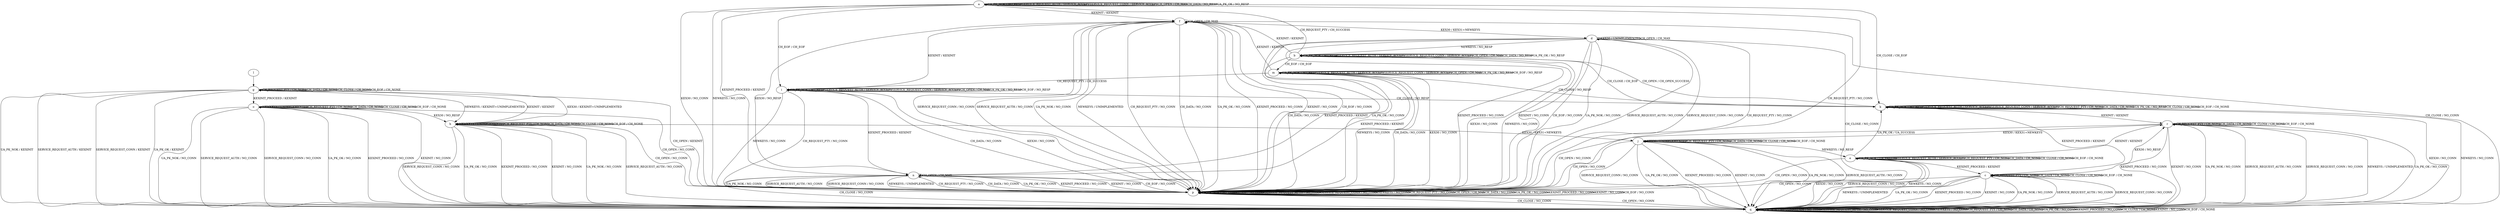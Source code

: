 digraph "" {
	graph ["Incoming time"=0.04613041877746582,
		"Outgoing time"=0.09636092185974121,
		Output="{'States': 18, 'Transitions': 222, 'Filename': '../results/ssh/DropBear-DropBear-yices-5.dot'}",
		Reference="{'States': 18, 'Transitions': 222, 'Filename': '../subjects/ssh/DropBear.dot'}",
		Solver=yices,
		Updated="{'States': 18, 'Transitions': 222, 'Filename': '../subjects/ssh/DropBear.dot'}",
		"f-measure"=1.0,
		precision=1.0,
		recall=1.0
	];
	a -> a	[key=0,
		label="UA_PK_NOK / NO_RESP"];
	a -> a	[key=1,
		label="SERVICE_REQUEST_AUTH / SERVICE_ACCEPT"];
	a -> a	[key=2,
		label="SERVICE_REQUEST_CONN / SERVICE_ACCEPT"];
	a -> a	[key=3,
		label="CH_OPEN / CH_MAX"];
	a -> a	[key=4,
		label="CH_DATA / NO_RESP"];
	a -> a	[key=5,
		label="UA_PK_OK / NO_RESP"];
	a -> f	[key=0,
		label="KEXINIT / KEXINIT"];
	a -> i	[key=0,
		label="CH_EOF / CH_EOF"];
	a -> k	[key=0,
		label="CH_CLOSE / CH_EOF"];
	a -> n	[key=0,
		label="KEXINIT_PROCEED / KEXINIT"];
	a -> p	[key=0,
		label="KEX30 / NO_CONN"];
	a -> p	[key=1,
		label="NEWKEYS / NO_CONN"];
	a -> p	[key=2,
		label="CH_REQUEST_PTY / NO_CONN"];
	b -> a	[key=0,
		label="CH_REQUEST_PTY / CH_SUCCESS"];
	b -> b	[key=0,
		label="UA_PK_NOK / NO_RESP"];
	b -> b	[key=1,
		label="SERVICE_REQUEST_AUTH / SERVICE_ACCEPT"];
	b -> b	[key=2,
		label="SERVICE_REQUEST_CONN / SERVICE_ACCEPT"];
	b -> b	[key=3,
		label="CH_OPEN / CH_MAX"];
	b -> b	[key=4,
		label="CH_DATA / NO_RESP"];
	b -> b	[key=5,
		label="UA_PK_OK / NO_RESP"];
	b -> f	[key=0,
		label="KEXINIT / KEXINIT"];
	b -> k	[key=0,
		label="CH_CLOSE / CH_EOF"];
	b -> m	[key=0,
		label="CH_EOF / CH_EOF"];
	b -> n	[key=0,
		label="KEXINIT_PROCEED / KEXINIT"];
	b -> p	[key=0,
		label="KEX30 / NO_CONN"];
	b -> p	[key=1,
		label="NEWKEYS / NO_CONN"];
	c -> c	[key=0,
		label="CH_REQUEST_PTY / CH_NONE"];
	c -> c	[key=1,
		label="CH_DATA / CH_NONE"];
	c -> c	[key=2,
		label="CH_CLOSE / CH_NONE"];
	c -> c	[key=3,
		label="CH_EOF / CH_NONE"];
	c -> p	[key=0,
		label="CH_OPEN / NO_CONN"];
	c -> q	[key=0,
		label="UA_PK_NOK / NO_CONN"];
	c -> q	[key=1,
		label="SERVICE_REQUEST_AUTH / NO_CONN"];
	c -> q	[key=2,
		label="SERVICE_REQUEST_CONN / NO_CONN"];
	c -> q	[key=3,
		label="NEWKEYS / UNIMPLEMENTED"];
	c -> q	[key=4,
		label="UA_PK_OK / NO_CONN"];
	c -> q	[key=5,
		label="KEXINIT_PROCEED / NO_CONN"];
	c -> q	[key=6,
		label="KEXINIT / NO_CONN"];
	c -> r	[key=0,
		label="KEX30 / NO_RESP"];
	d -> b	[key=0,
		label="NEWKEYS / NO_RESP"];
	d -> d	[key=0,
		label="KEX30 / UNIMPLEMENTED"];
	d -> d	[key=1,
		label="CH_OPEN / CH_MAX"];
	d -> p	[key=0,
		label="UA_PK_NOK / NO_CONN"];
	d -> p	[key=1,
		label="SERVICE_REQUEST_AUTH / NO_CONN"];
	d -> p	[key=2,
		label="SERVICE_REQUEST_CONN / NO_CONN"];
	d -> p	[key=3,
		label="CH_REQUEST_PTY / NO_CONN"];
	d -> p	[key=4,
		label="CH_DATA / NO_CONN"];
	d -> p	[key=5,
		label="UA_PK_OK / NO_CONN"];
	d -> p	[key=6,
		label="KEXINIT_PROCEED / NO_CONN"];
	d -> p	[key=7,
		label="KEXINIT / NO_CONN"];
	d -> p	[key=8,
		label="CH_EOF / NO_CONN"];
	d -> q	[key=0,
		label="CH_CLOSE / NO_CONN"];
	e -> c	[key=0,
		label="KEXINIT_PROCEED / KEXINIT"];
	e -> e	[key=0,
		label="UA_PK_NOK / UA_FAILURE"];
	e -> e	[key=1,
		label="SERVICE_REQUEST_AUTH / SERVICE_ACCEPT"];
	e -> e	[key=2,
		label="CH_REQUEST_PTY / CH_NONE"];
	e -> e	[key=3,
		label="CH_DATA / CH_NONE"];
	e -> e	[key=4,
		label="CH_CLOSE / CH_NONE"];
	e -> e	[key=5,
		label="CH_EOF / CH_NONE"];
	e -> k	[key=0,
		label="UA_PK_OK / UA_SUCCESS"];
	e -> p	[key=0,
		label="CH_OPEN / NO_CONN"];
	e -> q	[key=0,
		label="KEX30 / NO_CONN"];
	e -> q	[key=1,
		label="SERVICE_REQUEST_CONN / NO_CONN"];
	e -> q	[key=2,
		label="NEWKEYS / NO_CONN"];
	e -> r	[key=0,
		label="KEXINIT / KEXINIT"];
	f -> d	[key=0,
		label="KEX30 / KEX31+NEWKEYS"];
	f -> f	[key=0,
		label="CH_OPEN / CH_MAX"];
	f -> p	[key=0,
		label="UA_PK_NOK / NO_CONN"];
	f -> p	[key=1,
		label="SERVICE_REQUEST_AUTH / NO_CONN"];
	f -> p	[key=2,
		label="SERVICE_REQUEST_CONN / NO_CONN"];
	f -> p	[key=3,
		label="NEWKEYS / UNIMPLEMENTED"];
	f -> p	[key=4,
		label="CH_REQUEST_PTY / NO_CONN"];
	f -> p	[key=5,
		label="CH_DATA / NO_CONN"];
	f -> p	[key=6,
		label="UA_PK_OK / NO_CONN"];
	f -> p	[key=7,
		label="KEXINIT_PROCEED / NO_CONN"];
	f -> p	[key=8,
		label="KEXINIT / NO_CONN"];
	f -> p	[key=9,
		label="CH_EOF / NO_CONN"];
	f -> q	[key=0,
		label="CH_CLOSE / NO_CONN"];
	g -> g	[key=0,
		label="CH_REQUEST_PTY / CH_NONE"];
	g -> g	[key=1,
		label="CH_DATA / CH_NONE"];
	g -> g	[key=2,
		label="CH_CLOSE / CH_NONE"];
	g -> g	[key=3,
		label="CH_EOF / CH_NONE"];
	g -> h	[key=0,
		label="KEX30 / KEXINIT+UNIMPLEMENTED"];
	g -> h	[key=1,
		label="NEWKEYS / KEXINIT+UNIMPLEMENTED"];
	g -> h	[key=2,
		label="KEXINIT / KEXINIT"];
	g -> o	[key=0,
		label="KEXINIT_PROCEED / KEXINIT"];
	g -> p	[key=0,
		label="CH_OPEN / KEXINIT"];
	g -> q	[key=0,
		label="UA_PK_NOK / KEXINIT"];
	g -> q	[key=1,
		label="SERVICE_REQUEST_AUTH / KEXINIT"];
	g -> q	[key=2,
		label="SERVICE_REQUEST_CONN / KEXINIT"];
	g -> q	[key=3,
		label="UA_PK_OK / KEXINIT"];
	h -> h	[key=0,
		label="NEWKEYS / UNIMPLEMENTED"];
	h -> h	[key=1,
		label="CH_REQUEST_PTY / CH_NONE"];
	h -> h	[key=2,
		label="CH_DATA / CH_NONE"];
	h -> h	[key=3,
		label="CH_CLOSE / CH_NONE"];
	h -> h	[key=4,
		label="CH_EOF / CH_NONE"];
	h -> j	[key=0,
		label="KEX30 / KEX31+NEWKEYS"];
	h -> p	[key=0,
		label="CH_OPEN / NO_CONN"];
	h -> q	[key=0,
		label="UA_PK_NOK / NO_CONN"];
	h -> q	[key=1,
		label="SERVICE_REQUEST_AUTH / NO_CONN"];
	h -> q	[key=2,
		label="SERVICE_REQUEST_CONN / NO_CONN"];
	h -> q	[key=3,
		label="UA_PK_OK / NO_CONN"];
	h -> q	[key=4,
		label="KEXINIT_PROCEED / NO_CONN"];
	h -> q	[key=5,
		label="KEXINIT / NO_CONN"];
	i -> f	[key=0,
		label="KEXINIT / KEXINIT"];
	i -> i	[key=0,
		label="UA_PK_NOK / NO_RESP"];
	i -> i	[key=1,
		label="SERVICE_REQUEST_AUTH / SERVICE_ACCEPT"];
	i -> i	[key=2,
		label="SERVICE_REQUEST_CONN / SERVICE_ACCEPT"];
	i -> i	[key=3,
		label="CH_OPEN / CH_MAX"];
	i -> i	[key=4,
		label="UA_PK_OK / NO_RESP"];
	i -> i	[key=5,
		label="CH_EOF / NO_RESP"];
	i -> k	[key=0,
		label="CH_CLOSE / NO_RESP"];
	i -> n	[key=0,
		label="KEXINIT_PROCEED / KEXINIT"];
	i -> p	[key=0,
		label="KEX30 / NO_CONN"];
	i -> p	[key=1,
		label="NEWKEYS / NO_CONN"];
	i -> p	[key=2,
		label="CH_REQUEST_PTY / NO_CONN"];
	i -> p	[key=3,
		label="CH_DATA / NO_CONN"];
	j -> e	[key=0,
		label="NEWKEYS / NO_RESP"];
	j -> j	[key=0,
		label="KEX30 / UNIMPLEMENTED"];
	j -> j	[key=1,
		label="CH_REQUEST_PTY / CH_NONE"];
	j -> j	[key=2,
		label="CH_DATA / CH_NONE"];
	j -> j	[key=3,
		label="CH_CLOSE / CH_NONE"];
	j -> j	[key=4,
		label="CH_EOF / CH_NONE"];
	j -> p	[key=0,
		label="CH_OPEN / NO_CONN"];
	j -> q	[key=0,
		label="UA_PK_NOK / NO_CONN"];
	j -> q	[key=1,
		label="SERVICE_REQUEST_AUTH / NO_CONN"];
	j -> q	[key=2,
		label="SERVICE_REQUEST_CONN / NO_CONN"];
	j -> q	[key=3,
		label="UA_PK_OK / NO_CONN"];
	j -> q	[key=4,
		label="KEXINIT_PROCEED / NO_CONN"];
	j -> q	[key=5,
		label="KEXINIT / NO_CONN"];
	k -> b	[key=0,
		label="CH_OPEN / CH_OPEN_SUCCESS"];
	k -> c	[key=0,
		label="KEXINIT_PROCEED / KEXINIT"];
	k -> k	[key=0,
		label="UA_PK_NOK / NO_RESP"];
	k -> k	[key=1,
		label="SERVICE_REQUEST_AUTH / SERVICE_ACCEPT"];
	k -> k	[key=2,
		label="SERVICE_REQUEST_CONN / SERVICE_ACCEPT"];
	k -> k	[key=3,
		label="CH_REQUEST_PTY / CH_NONE"];
	k -> k	[key=4,
		label="CH_DATA / CH_NONE"];
	k -> k	[key=5,
		label="UA_PK_OK / NO_RESP"];
	k -> k	[key=6,
		label="CH_CLOSE / CH_NONE"];
	k -> k	[key=7,
		label="CH_EOF / CH_NONE"];
	k -> q	[key=0,
		label="KEX30 / NO_CONN"];
	k -> q	[key=1,
		label="NEWKEYS / NO_CONN"];
	k -> r	[key=0,
		label="KEXINIT / KEXINIT"];
	l -> g	[key=0];
	m -> f	[key=0,
		label="KEXINIT / KEXINIT"];
	m -> i	[key=0,
		label="CH_REQUEST_PTY / CH_SUCCESS"];
	m -> k	[key=0,
		label="CH_CLOSE / NO_RESP"];
	m -> m	[key=0,
		label="UA_PK_NOK / NO_RESP"];
	m -> m	[key=1,
		label="SERVICE_REQUEST_AUTH / SERVICE_ACCEPT"];
	m -> m	[key=2,
		label="SERVICE_REQUEST_CONN / SERVICE_ACCEPT"];
	m -> m	[key=3,
		label="CH_OPEN / CH_MAX"];
	m -> m	[key=4,
		label="UA_PK_OK / NO_RESP"];
	m -> m	[key=5,
		label="CH_EOF / NO_RESP"];
	m -> n	[key=0,
		label="KEXINIT_PROCEED / KEXINIT"];
	m -> p	[key=0,
		label="KEX30 / NO_CONN"];
	m -> p	[key=1,
		label="NEWKEYS / NO_CONN"];
	m -> p	[key=2,
		label="CH_DATA / NO_CONN"];
	n -> f	[key=0,
		label="KEX30 / NO_RESP"];
	n -> n	[key=0,
		label="CH_OPEN / CH_MAX"];
	n -> p	[key=0,
		label="UA_PK_NOK / NO_CONN"];
	n -> p	[key=1,
		label="SERVICE_REQUEST_AUTH / NO_CONN"];
	n -> p	[key=2,
		label="SERVICE_REQUEST_CONN / NO_CONN"];
	n -> p	[key=3,
		label="NEWKEYS / UNIMPLEMENTED"];
	n -> p	[key=4,
		label="CH_REQUEST_PTY / NO_CONN"];
	n -> p	[key=5,
		label="CH_DATA / NO_CONN"];
	n -> p	[key=6,
		label="UA_PK_OK / NO_CONN"];
	n -> p	[key=7,
		label="KEXINIT_PROCEED / NO_CONN"];
	n -> p	[key=8,
		label="KEXINIT / NO_CONN"];
	n -> p	[key=9,
		label="CH_EOF / NO_CONN"];
	n -> q	[key=0,
		label="CH_CLOSE / NO_CONN"];
	o -> h	[key=0,
		label="KEX30 / NO_RESP"];
	o -> o	[key=0,
		label="NEWKEYS / UNIMPLEMENTED"];
	o -> o	[key=1,
		label="CH_REQUEST_PTY / CH_NONE"];
	o -> o	[key=2,
		label="CH_DATA / CH_NONE"];
	o -> o	[key=3,
		label="CH_CLOSE / CH_NONE"];
	o -> o	[key=4,
		label="CH_EOF / CH_NONE"];
	o -> p	[key=0,
		label="CH_OPEN / NO_CONN"];
	o -> q	[key=0,
		label="UA_PK_NOK / NO_CONN"];
	o -> q	[key=1,
		label="SERVICE_REQUEST_AUTH / NO_CONN"];
	o -> q	[key=2,
		label="SERVICE_REQUEST_CONN / NO_CONN"];
	o -> q	[key=3,
		label="UA_PK_OK / NO_CONN"];
	o -> q	[key=4,
		label="KEXINIT_PROCEED / NO_CONN"];
	o -> q	[key=5,
		label="KEXINIT / NO_CONN"];
	p -> p	[key=0,
		label="UA_PK_NOK / NO_CONN"];
	p -> p	[key=1,
		label="KEX30 / NO_CONN"];
	p -> p	[key=2,
		label="SERVICE_REQUEST_AUTH / NO_CONN"];
	p -> p	[key=3,
		label="SERVICE_REQUEST_CONN / NO_CONN"];
	p -> p	[key=4,
		label="NEWKEYS / NO_CONN"];
	p -> p	[key=5,
		label="CH_REQUEST_PTY / NO_CONN"];
	p -> p	[key=6,
		label="CH_OPEN / CH_MAX"];
	p -> p	[key=7,
		label="CH_DATA / NO_CONN"];
	p -> p	[key=8,
		label="UA_PK_OK / NO_CONN"];
	p -> p	[key=9,
		label="KEXINIT_PROCEED / NO_CONN"];
	p -> p	[key=10,
		label="KEXINIT / NO_CONN"];
	p -> p	[key=11,
		label="CH_EOF / NO_CONN"];
	p -> q	[key=0,
		label="CH_CLOSE / NO_CONN"];
	q -> p	[key=0,
		label="CH_OPEN / NO_CONN"];
	q -> q	[key=0,
		label="UA_PK_NOK / NO_CONN"];
	q -> q	[key=1,
		label="KEX30 / NO_CONN"];
	q -> q	[key=2,
		label="SERVICE_REQUEST_AUTH / NO_CONN"];
	q -> q	[key=3,
		label="SERVICE_REQUEST_CONN / NO_CONN"];
	q -> q	[key=4,
		label="NEWKEYS / NO_CONN"];
	q -> q	[key=5,
		label="CH_REQUEST_PTY / CH_NONE"];
	q -> q	[key=6,
		label="CH_DATA / CH_NONE"];
	q -> q	[key=7,
		label="UA_PK_OK / NO_CONN"];
	q -> q	[key=8,
		label="KEXINIT_PROCEED / NO_CONN"];
	q -> q	[key=9,
		label="CH_CLOSE / CH_NONE"];
	q -> q	[key=10,
		label="KEXINIT / NO_CONN"];
	q -> q	[key=11,
		label="CH_EOF / CH_NONE"];
	r -> j	[key=0,
		label="KEX30 / KEX31+NEWKEYS"];
	r -> p	[key=0,
		label="CH_OPEN / NO_CONN"];
	r -> q	[key=0,
		label="UA_PK_NOK / NO_CONN"];
	r -> q	[key=1,
		label="SERVICE_REQUEST_AUTH / NO_CONN"];
	r -> q	[key=2,
		label="SERVICE_REQUEST_CONN / NO_CONN"];
	r -> q	[key=3,
		label="NEWKEYS / UNIMPLEMENTED"];
	r -> q	[key=4,
		label="UA_PK_OK / NO_CONN"];
	r -> q	[key=5,
		label="KEXINIT_PROCEED / NO_CONN"];
	r -> q	[key=6,
		label="KEXINIT / NO_CONN"];
	r -> r	[key=0,
		label="CH_REQUEST_PTY / CH_NONE"];
	r -> r	[key=1,
		label="CH_DATA / CH_NONE"];
	r -> r	[key=2,
		label="CH_CLOSE / CH_NONE"];
	r -> r	[key=3,
		label="CH_EOF / CH_NONE"];
}

